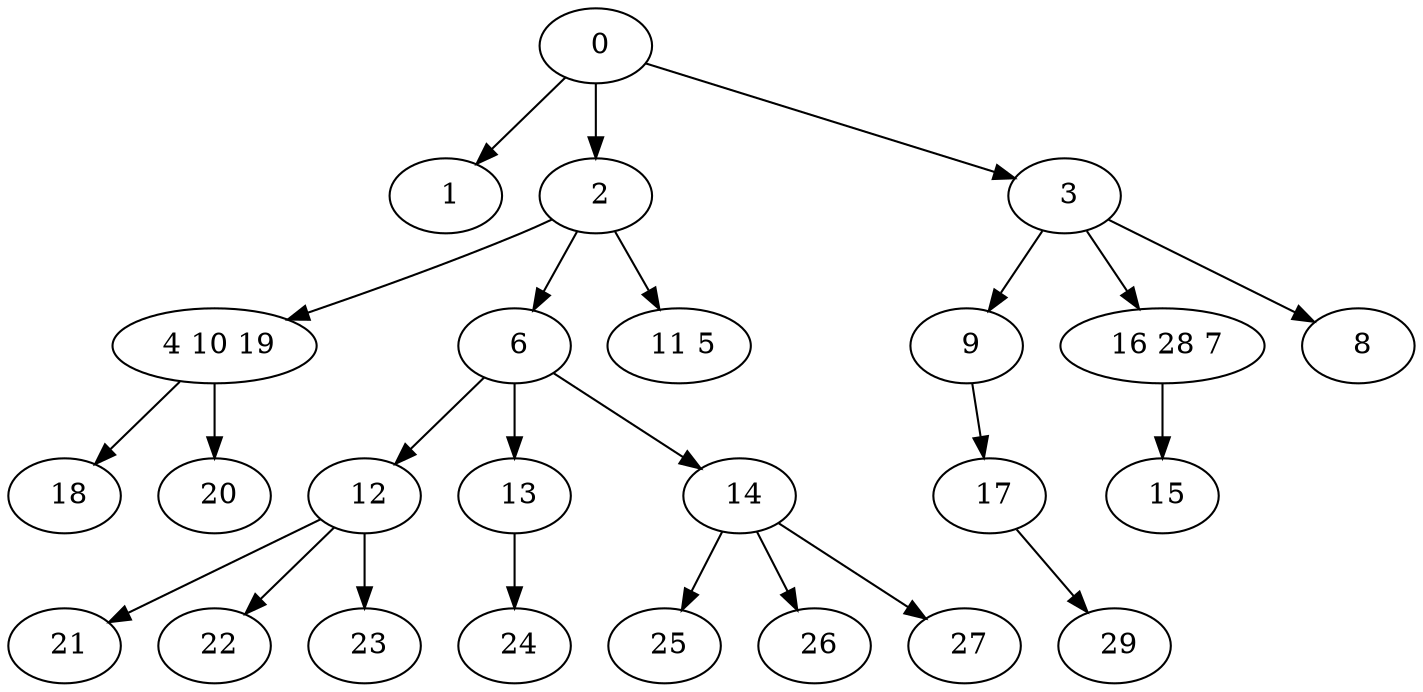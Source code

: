 digraph mytree {
" 0" -> " 1";
" 0" -> " 2";
" 0" -> " 3";
" 1";
" 2" -> " 4 10 19";
" 2" -> " 6";
" 2" -> " 11 5";
" 9" -> " 17";
" 3" -> " 9";
" 3" -> " 16 28 7";
" 3" -> " 8";
" 4 10 19" -> " 18";
" 4 10 19" -> " 20";
" 6" -> " 12";
" 6" -> " 13";
" 6" -> " 14";
" 11 5";
" 12" -> " 21";
" 12" -> " 22";
" 12" -> " 23";
" 13" -> " 24";
" 14" -> " 25";
" 14" -> " 26";
" 14" -> " 27";
" 21";
" 22";
" 23";
" 24";
" 25";
" 26";
" 27";
" 18";
" 20";
" 16 28 7" -> " 15";
" 15";
" 8";
" 17" -> " 29";
" 29";
}
